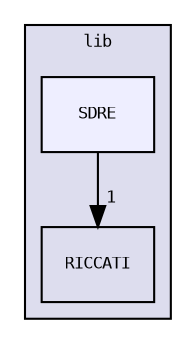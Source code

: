 digraph "lib/SDRE" {
  bgcolor=transparent;
  compound=true
  node [ fontsize="8", fontname="DejaVuSansMono"];
  edge [ labelfontsize="8", labelfontname="DejaVuSansMono"];
  subgraph clusterdir_97aefd0d527b934f1d99a682da8fe6a9 {
    graph [ bgcolor="#ddddee", pencolor="black", label="lib" fontname="DejaVuSansMono", fontsize="8", URL="dir_97aefd0d527b934f1d99a682da8fe6a9.html"]
  dir_c512fa13478e4b8bbcd706bda4ab9220 [shape=box label="RICCATI" URL="dir_c512fa13478e4b8bbcd706bda4ab9220.html"];
  dir_59564d00a3aa1a8ebc9d93b92831849e [shape=box, label="SDRE", style="filled", fillcolor="#eeeeff", pencolor="black", URL="dir_59564d00a3aa1a8ebc9d93b92831849e.html"];
  }
  dir_59564d00a3aa1a8ebc9d93b92831849e->dir_c512fa13478e4b8bbcd706bda4ab9220 [headlabel="1", labeldistance=1.5 headhref="dir_000011_000009.html"];
}
